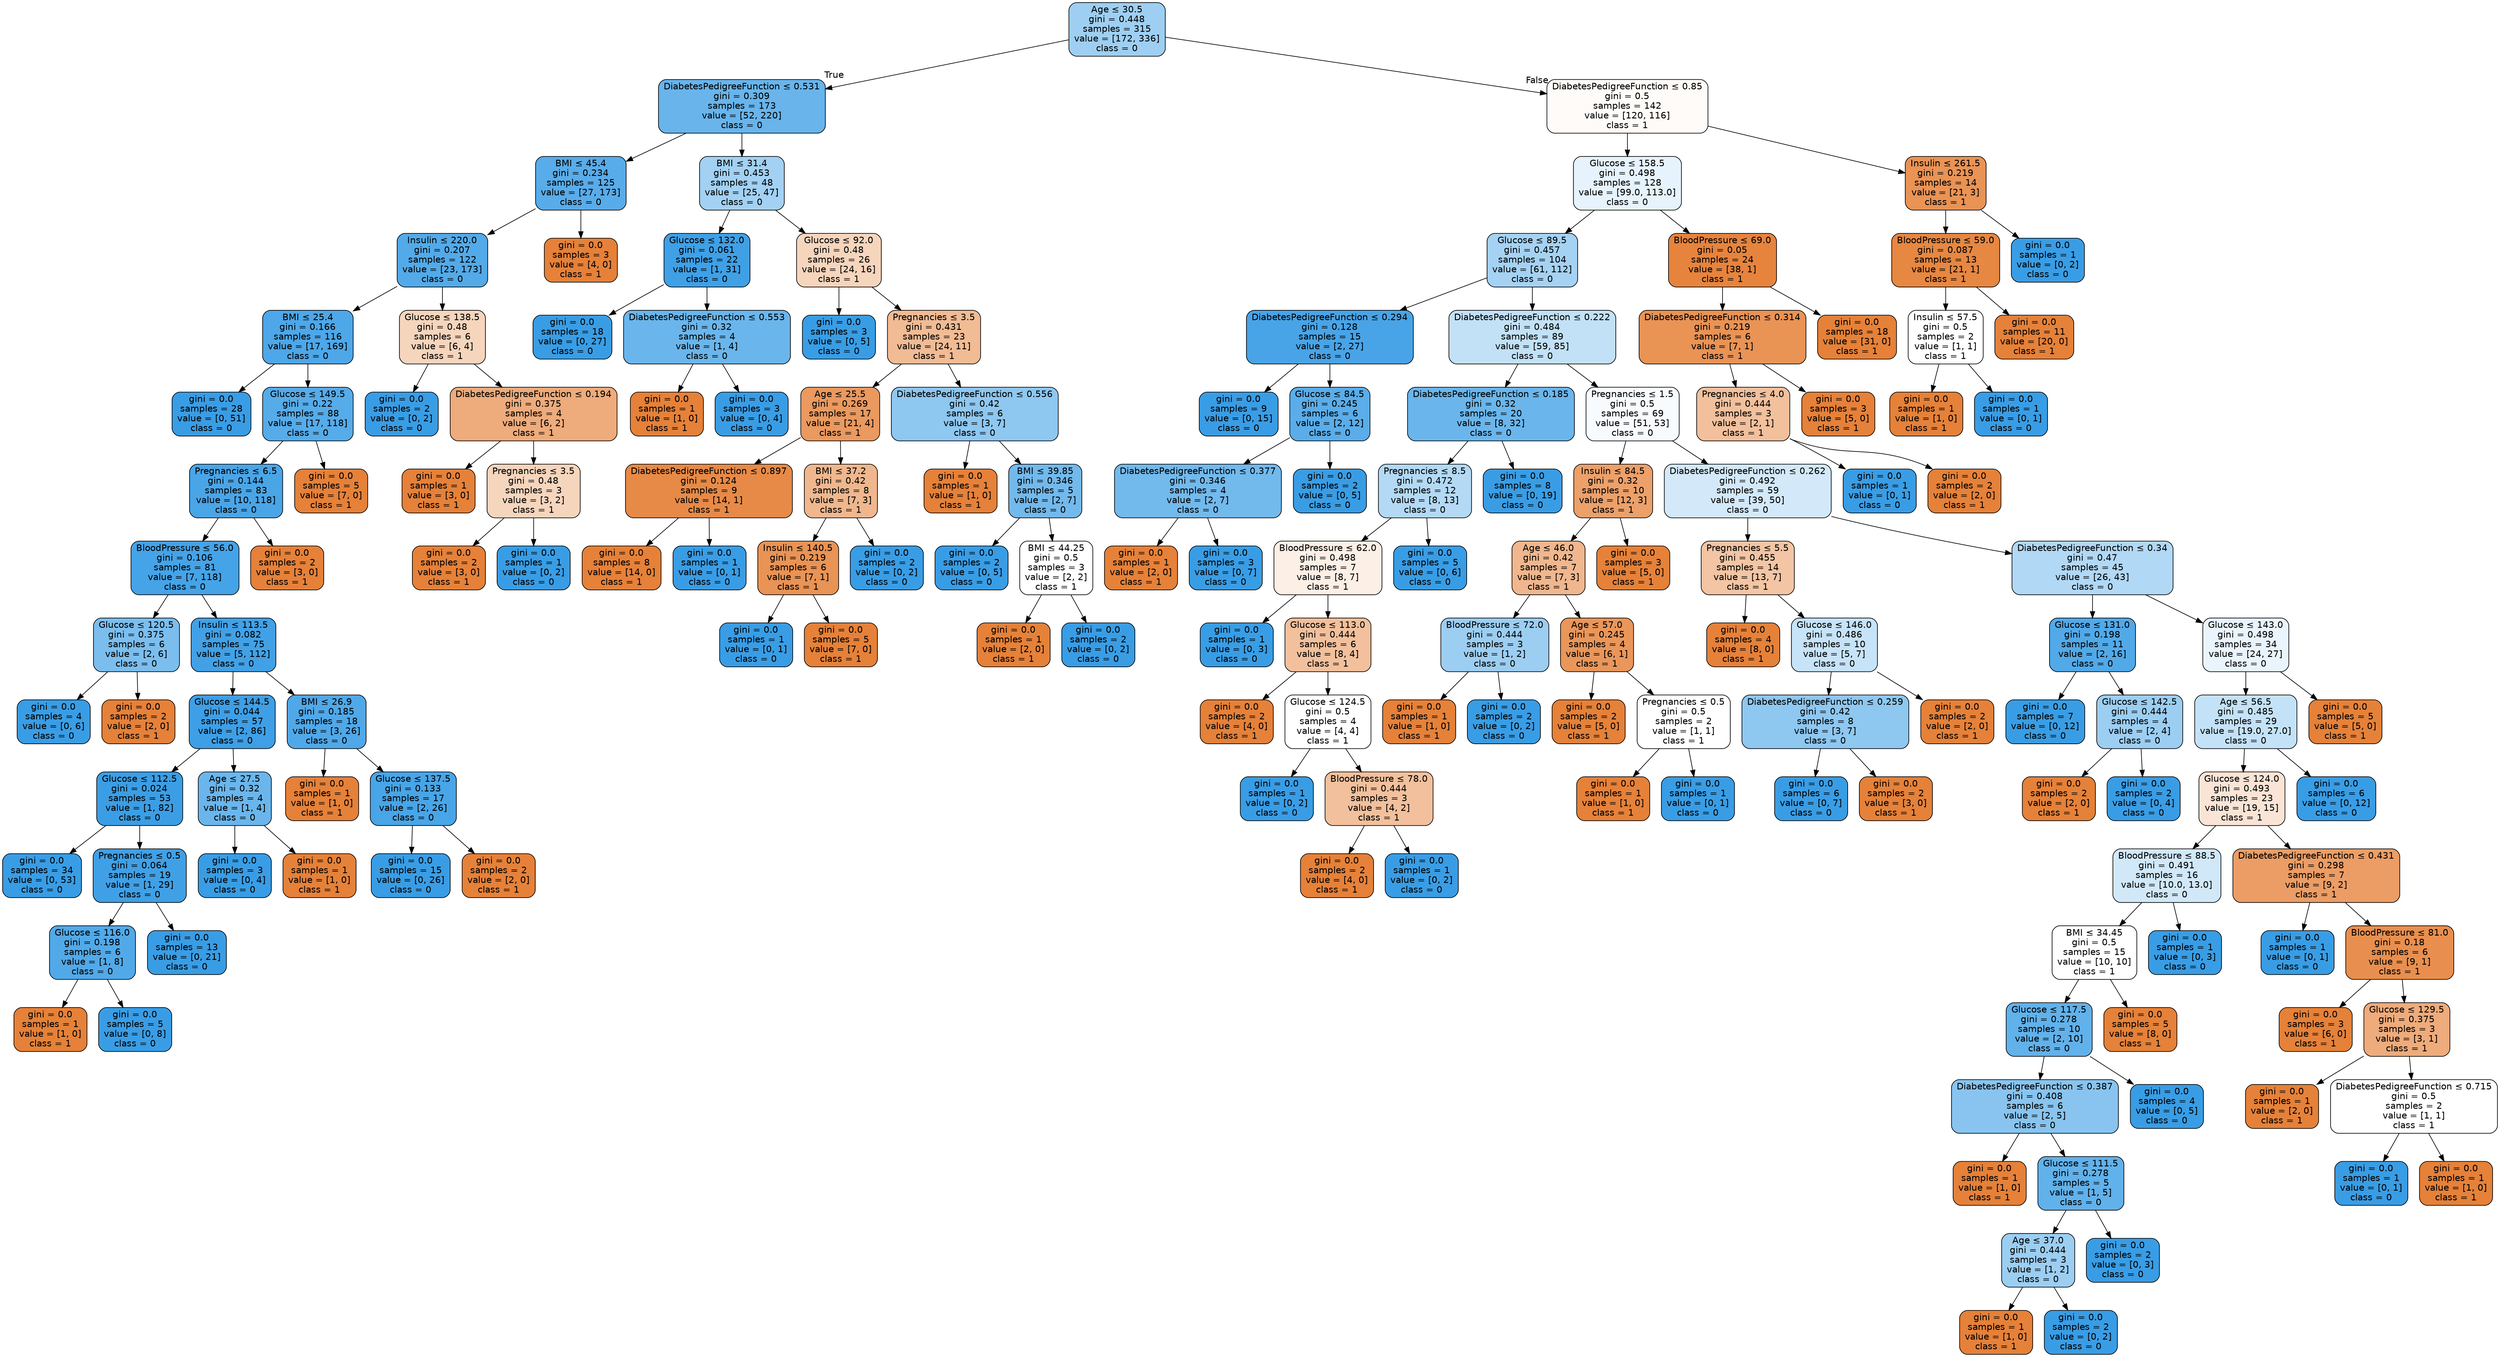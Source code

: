 digraph Tree {
node [shape=box, style="filled, rounded", color="black", fontname="helvetica"] ;
edge [fontname="helvetica"] ;
0 [label=<Age &le; 30.5<br/>gini = 0.448<br/>samples = 315<br/>value = [172, 336]<br/>class = 0>, fillcolor="#9ecff2"] ;
1 [label=<DiabetesPedigreeFunction &le; 0.531<br/>gini = 0.309<br/>samples = 173<br/>value = [52, 220]<br/>class = 0>, fillcolor="#68b4eb"] ;
0 -> 1 [labeldistance=2.5, labelangle=45, headlabel="True"] ;
2 [label=<BMI &le; 45.4<br/>gini = 0.234<br/>samples = 125<br/>value = [27, 173]<br/>class = 0>, fillcolor="#58ace9"] ;
1 -> 2 ;
3 [label=<Insulin &le; 220.0<br/>gini = 0.207<br/>samples = 122<br/>value = [23, 173]<br/>class = 0>, fillcolor="#53aae8"] ;
2 -> 3 ;
4 [label=<BMI &le; 25.4<br/>gini = 0.166<br/>samples = 116<br/>value = [17, 169]<br/>class = 0>, fillcolor="#4da7e8"] ;
3 -> 4 ;
5 [label=<gini = 0.0<br/>samples = 28<br/>value = [0, 51]<br/>class = 0>, fillcolor="#399de5"] ;
4 -> 5 ;
6 [label=<Glucose &le; 149.5<br/>gini = 0.22<br/>samples = 88<br/>value = [17, 118]<br/>class = 0>, fillcolor="#56abe9"] ;
4 -> 6 ;
7 [label=<Pregnancies &le; 6.5<br/>gini = 0.144<br/>samples = 83<br/>value = [10, 118]<br/>class = 0>, fillcolor="#4aa5e7"] ;
6 -> 7 ;
8 [label=<BloodPressure &le; 56.0<br/>gini = 0.106<br/>samples = 81<br/>value = [7, 118]<br/>class = 0>, fillcolor="#45a3e7"] ;
7 -> 8 ;
9 [label=<Glucose &le; 120.5<br/>gini = 0.375<br/>samples = 6<br/>value = [2, 6]<br/>class = 0>, fillcolor="#7bbeee"] ;
8 -> 9 ;
10 [label=<gini = 0.0<br/>samples = 4<br/>value = [0, 6]<br/>class = 0>, fillcolor="#399de5"] ;
9 -> 10 ;
11 [label=<gini = 0.0<br/>samples = 2<br/>value = [2, 0]<br/>class = 1>, fillcolor="#e58139"] ;
9 -> 11 ;
12 [label=<Insulin &le; 113.5<br/>gini = 0.082<br/>samples = 75<br/>value = [5, 112]<br/>class = 0>, fillcolor="#42a1e6"] ;
8 -> 12 ;
13 [label=<Glucose &le; 144.5<br/>gini = 0.044<br/>samples = 57<br/>value = [2, 86]<br/>class = 0>, fillcolor="#3e9fe6"] ;
12 -> 13 ;
14 [label=<Glucose &le; 112.5<br/>gini = 0.024<br/>samples = 53<br/>value = [1, 82]<br/>class = 0>, fillcolor="#3b9ee5"] ;
13 -> 14 ;
15 [label=<gini = 0.0<br/>samples = 34<br/>value = [0, 53]<br/>class = 0>, fillcolor="#399de5"] ;
14 -> 15 ;
16 [label=<Pregnancies &le; 0.5<br/>gini = 0.064<br/>samples = 19<br/>value = [1, 29]<br/>class = 0>, fillcolor="#40a0e6"] ;
14 -> 16 ;
17 [label=<Glucose &le; 116.0<br/>gini = 0.198<br/>samples = 6<br/>value = [1, 8]<br/>class = 0>, fillcolor="#52a9e8"] ;
16 -> 17 ;
18 [label=<gini = 0.0<br/>samples = 1<br/>value = [1, 0]<br/>class = 1>, fillcolor="#e58139"] ;
17 -> 18 ;
19 [label=<gini = 0.0<br/>samples = 5<br/>value = [0, 8]<br/>class = 0>, fillcolor="#399de5"] ;
17 -> 19 ;
20 [label=<gini = 0.0<br/>samples = 13<br/>value = [0, 21]<br/>class = 0>, fillcolor="#399de5"] ;
16 -> 20 ;
21 [label=<Age &le; 27.5<br/>gini = 0.32<br/>samples = 4<br/>value = [1, 4]<br/>class = 0>, fillcolor="#6ab6ec"] ;
13 -> 21 ;
22 [label=<gini = 0.0<br/>samples = 3<br/>value = [0, 4]<br/>class = 0>, fillcolor="#399de5"] ;
21 -> 22 ;
23 [label=<gini = 0.0<br/>samples = 1<br/>value = [1, 0]<br/>class = 1>, fillcolor="#e58139"] ;
21 -> 23 ;
24 [label=<BMI &le; 26.9<br/>gini = 0.185<br/>samples = 18<br/>value = [3, 26]<br/>class = 0>, fillcolor="#50a8e8"] ;
12 -> 24 ;
25 [label=<gini = 0.0<br/>samples = 1<br/>value = [1, 0]<br/>class = 1>, fillcolor="#e58139"] ;
24 -> 25 ;
26 [label=<Glucose &le; 137.5<br/>gini = 0.133<br/>samples = 17<br/>value = [2, 26]<br/>class = 0>, fillcolor="#48a5e7"] ;
24 -> 26 ;
27 [label=<gini = 0.0<br/>samples = 15<br/>value = [0, 26]<br/>class = 0>, fillcolor="#399de5"] ;
26 -> 27 ;
28 [label=<gini = 0.0<br/>samples = 2<br/>value = [2, 0]<br/>class = 1>, fillcolor="#e58139"] ;
26 -> 28 ;
29 [label=<gini = 0.0<br/>samples = 2<br/>value = [3, 0]<br/>class = 1>, fillcolor="#e58139"] ;
7 -> 29 ;
30 [label=<gini = 0.0<br/>samples = 5<br/>value = [7, 0]<br/>class = 1>, fillcolor="#e58139"] ;
6 -> 30 ;
31 [label=<Glucose &le; 138.5<br/>gini = 0.48<br/>samples = 6<br/>value = [6, 4]<br/>class = 1>, fillcolor="#f6d5bd"] ;
3 -> 31 ;
32 [label=<gini = 0.0<br/>samples = 2<br/>value = [0, 2]<br/>class = 0>, fillcolor="#399de5"] ;
31 -> 32 ;
33 [label=<DiabetesPedigreeFunction &le; 0.194<br/>gini = 0.375<br/>samples = 4<br/>value = [6, 2]<br/>class = 1>, fillcolor="#eeab7b"] ;
31 -> 33 ;
34 [label=<gini = 0.0<br/>samples = 1<br/>value = [3, 0]<br/>class = 1>, fillcolor="#e58139"] ;
33 -> 34 ;
35 [label=<Pregnancies &le; 3.5<br/>gini = 0.48<br/>samples = 3<br/>value = [3, 2]<br/>class = 1>, fillcolor="#f6d5bd"] ;
33 -> 35 ;
36 [label=<gini = 0.0<br/>samples = 2<br/>value = [3, 0]<br/>class = 1>, fillcolor="#e58139"] ;
35 -> 36 ;
37 [label=<gini = 0.0<br/>samples = 1<br/>value = [0, 2]<br/>class = 0>, fillcolor="#399de5"] ;
35 -> 37 ;
38 [label=<gini = 0.0<br/>samples = 3<br/>value = [4, 0]<br/>class = 1>, fillcolor="#e58139"] ;
2 -> 38 ;
39 [label=<BMI &le; 31.4<br/>gini = 0.453<br/>samples = 48<br/>value = [25, 47]<br/>class = 0>, fillcolor="#a2d1f3"] ;
1 -> 39 ;
40 [label=<Glucose &le; 132.0<br/>gini = 0.061<br/>samples = 22<br/>value = [1, 31]<br/>class = 0>, fillcolor="#3fa0e6"] ;
39 -> 40 ;
41 [label=<gini = 0.0<br/>samples = 18<br/>value = [0, 27]<br/>class = 0>, fillcolor="#399de5"] ;
40 -> 41 ;
42 [label=<DiabetesPedigreeFunction &le; 0.553<br/>gini = 0.32<br/>samples = 4<br/>value = [1, 4]<br/>class = 0>, fillcolor="#6ab6ec"] ;
40 -> 42 ;
43 [label=<gini = 0.0<br/>samples = 1<br/>value = [1, 0]<br/>class = 1>, fillcolor="#e58139"] ;
42 -> 43 ;
44 [label=<gini = 0.0<br/>samples = 3<br/>value = [0, 4]<br/>class = 0>, fillcolor="#399de5"] ;
42 -> 44 ;
45 [label=<Glucose &le; 92.0<br/>gini = 0.48<br/>samples = 26<br/>value = [24, 16]<br/>class = 1>, fillcolor="#f6d5bd"] ;
39 -> 45 ;
46 [label=<gini = 0.0<br/>samples = 3<br/>value = [0, 5]<br/>class = 0>, fillcolor="#399de5"] ;
45 -> 46 ;
47 [label=<Pregnancies &le; 3.5<br/>gini = 0.431<br/>samples = 23<br/>value = [24, 11]<br/>class = 1>, fillcolor="#f1bb94"] ;
45 -> 47 ;
48 [label=<Age &le; 25.5<br/>gini = 0.269<br/>samples = 17<br/>value = [21, 4]<br/>class = 1>, fillcolor="#ea995f"] ;
47 -> 48 ;
49 [label=<DiabetesPedigreeFunction &le; 0.897<br/>gini = 0.124<br/>samples = 9<br/>value = [14, 1]<br/>class = 1>, fillcolor="#e78a47"] ;
48 -> 49 ;
50 [label=<gini = 0.0<br/>samples = 8<br/>value = [14, 0]<br/>class = 1>, fillcolor="#e58139"] ;
49 -> 50 ;
51 [label=<gini = 0.0<br/>samples = 1<br/>value = [0, 1]<br/>class = 0>, fillcolor="#399de5"] ;
49 -> 51 ;
52 [label=<BMI &le; 37.2<br/>gini = 0.42<br/>samples = 8<br/>value = [7, 3]<br/>class = 1>, fillcolor="#f0b78e"] ;
48 -> 52 ;
53 [label=<Insulin &le; 140.5<br/>gini = 0.219<br/>samples = 6<br/>value = [7, 1]<br/>class = 1>, fillcolor="#e99355"] ;
52 -> 53 ;
54 [label=<gini = 0.0<br/>samples = 1<br/>value = [0, 1]<br/>class = 0>, fillcolor="#399de5"] ;
53 -> 54 ;
55 [label=<gini = 0.0<br/>samples = 5<br/>value = [7, 0]<br/>class = 1>, fillcolor="#e58139"] ;
53 -> 55 ;
56 [label=<gini = 0.0<br/>samples = 2<br/>value = [0, 2]<br/>class = 0>, fillcolor="#399de5"] ;
52 -> 56 ;
57 [label=<DiabetesPedigreeFunction &le; 0.556<br/>gini = 0.42<br/>samples = 6<br/>value = [3, 7]<br/>class = 0>, fillcolor="#8ec7f0"] ;
47 -> 57 ;
58 [label=<gini = 0.0<br/>samples = 1<br/>value = [1, 0]<br/>class = 1>, fillcolor="#e58139"] ;
57 -> 58 ;
59 [label=<BMI &le; 39.85<br/>gini = 0.346<br/>samples = 5<br/>value = [2, 7]<br/>class = 0>, fillcolor="#72b9ec"] ;
57 -> 59 ;
60 [label=<gini = 0.0<br/>samples = 2<br/>value = [0, 5]<br/>class = 0>, fillcolor="#399de5"] ;
59 -> 60 ;
61 [label=<BMI &le; 44.25<br/>gini = 0.5<br/>samples = 3<br/>value = [2, 2]<br/>class = 1>, fillcolor="#ffffff"] ;
59 -> 61 ;
62 [label=<gini = 0.0<br/>samples = 1<br/>value = [2, 0]<br/>class = 1>, fillcolor="#e58139"] ;
61 -> 62 ;
63 [label=<gini = 0.0<br/>samples = 2<br/>value = [0, 2]<br/>class = 0>, fillcolor="#399de5"] ;
61 -> 63 ;
64 [label=<DiabetesPedigreeFunction &le; 0.85<br/>gini = 0.5<br/>samples = 142<br/>value = [120, 116]<br/>class = 1>, fillcolor="#fefbf8"] ;
0 -> 64 [labeldistance=2.5, labelangle=-45, headlabel="False"] ;
65 [label=<Glucose &le; 158.5<br/>gini = 0.498<br/>samples = 128<br/>value = [99.0, 113.0]<br/>class = 0>, fillcolor="#e6f3fc"] ;
64 -> 65 ;
66 [label=<Glucose &le; 89.5<br/>gini = 0.457<br/>samples = 104<br/>value = [61, 112]<br/>class = 0>, fillcolor="#a5d2f3"] ;
65 -> 66 ;
67 [label=<DiabetesPedigreeFunction &le; 0.294<br/>gini = 0.128<br/>samples = 15<br/>value = [2, 27]<br/>class = 0>, fillcolor="#48a4e7"] ;
66 -> 67 ;
68 [label=<gini = 0.0<br/>samples = 9<br/>value = [0, 15]<br/>class = 0>, fillcolor="#399de5"] ;
67 -> 68 ;
69 [label=<Glucose &le; 84.5<br/>gini = 0.245<br/>samples = 6<br/>value = [2, 12]<br/>class = 0>, fillcolor="#5aade9"] ;
67 -> 69 ;
70 [label=<DiabetesPedigreeFunction &le; 0.377<br/>gini = 0.346<br/>samples = 4<br/>value = [2, 7]<br/>class = 0>, fillcolor="#72b9ec"] ;
69 -> 70 ;
71 [label=<gini = 0.0<br/>samples = 1<br/>value = [2, 0]<br/>class = 1>, fillcolor="#e58139"] ;
70 -> 71 ;
72 [label=<gini = 0.0<br/>samples = 3<br/>value = [0, 7]<br/>class = 0>, fillcolor="#399de5"] ;
70 -> 72 ;
73 [label=<gini = 0.0<br/>samples = 2<br/>value = [0, 5]<br/>class = 0>, fillcolor="#399de5"] ;
69 -> 73 ;
74 [label=<DiabetesPedigreeFunction &le; 0.222<br/>gini = 0.484<br/>samples = 89<br/>value = [59, 85]<br/>class = 0>, fillcolor="#c2e1f7"] ;
66 -> 74 ;
75 [label=<DiabetesPedigreeFunction &le; 0.185<br/>gini = 0.32<br/>samples = 20<br/>value = [8, 32]<br/>class = 0>, fillcolor="#6ab6ec"] ;
74 -> 75 ;
76 [label=<Pregnancies &le; 8.5<br/>gini = 0.472<br/>samples = 12<br/>value = [8, 13]<br/>class = 0>, fillcolor="#b3d9f5"] ;
75 -> 76 ;
77 [label=<BloodPressure &le; 62.0<br/>gini = 0.498<br/>samples = 7<br/>value = [8, 7]<br/>class = 1>, fillcolor="#fcefe6"] ;
76 -> 77 ;
78 [label=<gini = 0.0<br/>samples = 1<br/>value = [0, 3]<br/>class = 0>, fillcolor="#399de5"] ;
77 -> 78 ;
79 [label=<Glucose &le; 113.0<br/>gini = 0.444<br/>samples = 6<br/>value = [8, 4]<br/>class = 1>, fillcolor="#f2c09c"] ;
77 -> 79 ;
80 [label=<gini = 0.0<br/>samples = 2<br/>value = [4, 0]<br/>class = 1>, fillcolor="#e58139"] ;
79 -> 80 ;
81 [label=<Glucose &le; 124.5<br/>gini = 0.5<br/>samples = 4<br/>value = [4, 4]<br/>class = 1>, fillcolor="#ffffff"] ;
79 -> 81 ;
82 [label=<gini = 0.0<br/>samples = 1<br/>value = [0, 2]<br/>class = 0>, fillcolor="#399de5"] ;
81 -> 82 ;
83 [label=<BloodPressure &le; 78.0<br/>gini = 0.444<br/>samples = 3<br/>value = [4, 2]<br/>class = 1>, fillcolor="#f2c09c"] ;
81 -> 83 ;
84 [label=<gini = 0.0<br/>samples = 2<br/>value = [4, 0]<br/>class = 1>, fillcolor="#e58139"] ;
83 -> 84 ;
85 [label=<gini = 0.0<br/>samples = 1<br/>value = [0, 2]<br/>class = 0>, fillcolor="#399de5"] ;
83 -> 85 ;
86 [label=<gini = 0.0<br/>samples = 5<br/>value = [0, 6]<br/>class = 0>, fillcolor="#399de5"] ;
76 -> 86 ;
87 [label=<gini = 0.0<br/>samples = 8<br/>value = [0, 19]<br/>class = 0>, fillcolor="#399de5"] ;
75 -> 87 ;
88 [label=<Pregnancies &le; 1.5<br/>gini = 0.5<br/>samples = 69<br/>value = [51, 53]<br/>class = 0>, fillcolor="#f8fbfe"] ;
74 -> 88 ;
89 [label=<Insulin &le; 84.5<br/>gini = 0.32<br/>samples = 10<br/>value = [12, 3]<br/>class = 1>, fillcolor="#eca06a"] ;
88 -> 89 ;
90 [label=<Age &le; 46.0<br/>gini = 0.42<br/>samples = 7<br/>value = [7, 3]<br/>class = 1>, fillcolor="#f0b78e"] ;
89 -> 90 ;
91 [label=<BloodPressure &le; 72.0<br/>gini = 0.444<br/>samples = 3<br/>value = [1, 2]<br/>class = 0>, fillcolor="#9ccef2"] ;
90 -> 91 ;
92 [label=<gini = 0.0<br/>samples = 1<br/>value = [1, 0]<br/>class = 1>, fillcolor="#e58139"] ;
91 -> 92 ;
93 [label=<gini = 0.0<br/>samples = 2<br/>value = [0, 2]<br/>class = 0>, fillcolor="#399de5"] ;
91 -> 93 ;
94 [label=<Age &le; 57.0<br/>gini = 0.245<br/>samples = 4<br/>value = [6, 1]<br/>class = 1>, fillcolor="#e9965a"] ;
90 -> 94 ;
95 [label=<gini = 0.0<br/>samples = 2<br/>value = [5, 0]<br/>class = 1>, fillcolor="#e58139"] ;
94 -> 95 ;
96 [label=<Pregnancies &le; 0.5<br/>gini = 0.5<br/>samples = 2<br/>value = [1, 1]<br/>class = 1>, fillcolor="#ffffff"] ;
94 -> 96 ;
97 [label=<gini = 0.0<br/>samples = 1<br/>value = [1, 0]<br/>class = 1>, fillcolor="#e58139"] ;
96 -> 97 ;
98 [label=<gini = 0.0<br/>samples = 1<br/>value = [0, 1]<br/>class = 0>, fillcolor="#399de5"] ;
96 -> 98 ;
99 [label=<gini = 0.0<br/>samples = 3<br/>value = [5, 0]<br/>class = 1>, fillcolor="#e58139"] ;
89 -> 99 ;
100 [label=<DiabetesPedigreeFunction &le; 0.262<br/>gini = 0.492<br/>samples = 59<br/>value = [39, 50]<br/>class = 0>, fillcolor="#d3e9f9"] ;
88 -> 100 ;
101 [label=<Pregnancies &le; 5.5<br/>gini = 0.455<br/>samples = 14<br/>value = [13, 7]<br/>class = 1>, fillcolor="#f3c5a4"] ;
100 -> 101 ;
102 [label=<gini = 0.0<br/>samples = 4<br/>value = [8, 0]<br/>class = 1>, fillcolor="#e58139"] ;
101 -> 102 ;
103 [label=<Glucose &le; 146.0<br/>gini = 0.486<br/>samples = 10<br/>value = [5, 7]<br/>class = 0>, fillcolor="#c6e3f8"] ;
101 -> 103 ;
104 [label=<DiabetesPedigreeFunction &le; 0.259<br/>gini = 0.42<br/>samples = 8<br/>value = [3, 7]<br/>class = 0>, fillcolor="#8ec7f0"] ;
103 -> 104 ;
105 [label=<gini = 0.0<br/>samples = 6<br/>value = [0, 7]<br/>class = 0>, fillcolor="#399de5"] ;
104 -> 105 ;
106 [label=<gini = 0.0<br/>samples = 2<br/>value = [3, 0]<br/>class = 1>, fillcolor="#e58139"] ;
104 -> 106 ;
107 [label=<gini = 0.0<br/>samples = 2<br/>value = [2, 0]<br/>class = 1>, fillcolor="#e58139"] ;
103 -> 107 ;
108 [label=<DiabetesPedigreeFunction &le; 0.34<br/>gini = 0.47<br/>samples = 45<br/>value = [26, 43]<br/>class = 0>, fillcolor="#b1d8f5"] ;
100 -> 108 ;
109 [label=<Glucose &le; 131.0<br/>gini = 0.198<br/>samples = 11<br/>value = [2, 16]<br/>class = 0>, fillcolor="#52a9e8"] ;
108 -> 109 ;
110 [label=<gini = 0.0<br/>samples = 7<br/>value = [0, 12]<br/>class = 0>, fillcolor="#399de5"] ;
109 -> 110 ;
111 [label=<Glucose &le; 142.5<br/>gini = 0.444<br/>samples = 4<br/>value = [2, 4]<br/>class = 0>, fillcolor="#9ccef2"] ;
109 -> 111 ;
112 [label=<gini = 0.0<br/>samples = 2<br/>value = [2, 0]<br/>class = 1>, fillcolor="#e58139"] ;
111 -> 112 ;
113 [label=<gini = 0.0<br/>samples = 2<br/>value = [0, 4]<br/>class = 0>, fillcolor="#399de5"] ;
111 -> 113 ;
114 [label=<Glucose &le; 143.0<br/>gini = 0.498<br/>samples = 34<br/>value = [24, 27]<br/>class = 0>, fillcolor="#e9f4fc"] ;
108 -> 114 ;
115 [label=<Age &le; 56.5<br/>gini = 0.485<br/>samples = 29<br/>value = [19.0, 27.0]<br/>class = 0>, fillcolor="#c4e2f7"] ;
114 -> 115 ;
116 [label=<Glucose &le; 124.0<br/>gini = 0.493<br/>samples = 23<br/>value = [19, 15]<br/>class = 1>, fillcolor="#fae4d5"] ;
115 -> 116 ;
117 [label=<BloodPressure &le; 88.5<br/>gini = 0.491<br/>samples = 16<br/>value = [10.0, 13.0]<br/>class = 0>, fillcolor="#d1e8f9"] ;
116 -> 117 ;
118 [label=<BMI &le; 34.45<br/>gini = 0.5<br/>samples = 15<br/>value = [10, 10]<br/>class = 1>, fillcolor="#ffffff"] ;
117 -> 118 ;
119 [label=<Glucose &le; 117.5<br/>gini = 0.278<br/>samples = 10<br/>value = [2, 10]<br/>class = 0>, fillcolor="#61b1ea"] ;
118 -> 119 ;
120 [label=<DiabetesPedigreeFunction &le; 0.387<br/>gini = 0.408<br/>samples = 6<br/>value = [2, 5]<br/>class = 0>, fillcolor="#88c4ef"] ;
119 -> 120 ;
121 [label=<gini = 0.0<br/>samples = 1<br/>value = [1, 0]<br/>class = 1>, fillcolor="#e58139"] ;
120 -> 121 ;
122 [label=<Glucose &le; 111.5<br/>gini = 0.278<br/>samples = 5<br/>value = [1, 5]<br/>class = 0>, fillcolor="#61b1ea"] ;
120 -> 122 ;
123 [label=<Age &le; 37.0<br/>gini = 0.444<br/>samples = 3<br/>value = [1, 2]<br/>class = 0>, fillcolor="#9ccef2"] ;
122 -> 123 ;
124 [label=<gini = 0.0<br/>samples = 1<br/>value = [1, 0]<br/>class = 1>, fillcolor="#e58139"] ;
123 -> 124 ;
125 [label=<gini = 0.0<br/>samples = 2<br/>value = [0, 2]<br/>class = 0>, fillcolor="#399de5"] ;
123 -> 125 ;
126 [label=<gini = 0.0<br/>samples = 2<br/>value = [0, 3]<br/>class = 0>, fillcolor="#399de5"] ;
122 -> 126 ;
127 [label=<gini = 0.0<br/>samples = 4<br/>value = [0, 5]<br/>class = 0>, fillcolor="#399de5"] ;
119 -> 127 ;
128 [label=<gini = 0.0<br/>samples = 5<br/>value = [8, 0]<br/>class = 1>, fillcolor="#e58139"] ;
118 -> 128 ;
129 [label=<gini = 0.0<br/>samples = 1<br/>value = [0, 3]<br/>class = 0>, fillcolor="#399de5"] ;
117 -> 129 ;
130 [label=<DiabetesPedigreeFunction &le; 0.431<br/>gini = 0.298<br/>samples = 7<br/>value = [9, 2]<br/>class = 1>, fillcolor="#eb9d65"] ;
116 -> 130 ;
131 [label=<gini = 0.0<br/>samples = 1<br/>value = [0, 1]<br/>class = 0>, fillcolor="#399de5"] ;
130 -> 131 ;
132 [label=<BloodPressure &le; 81.0<br/>gini = 0.18<br/>samples = 6<br/>value = [9, 1]<br/>class = 1>, fillcolor="#e88f4f"] ;
130 -> 132 ;
133 [label=<gini = 0.0<br/>samples = 3<br/>value = [6, 0]<br/>class = 1>, fillcolor="#e58139"] ;
132 -> 133 ;
134 [label=<Glucose &le; 129.5<br/>gini = 0.375<br/>samples = 3<br/>value = [3, 1]<br/>class = 1>, fillcolor="#eeab7b"] ;
132 -> 134 ;
135 [label=<gini = 0.0<br/>samples = 1<br/>value = [2, 0]<br/>class = 1>, fillcolor="#e58139"] ;
134 -> 135 ;
136 [label=<DiabetesPedigreeFunction &le; 0.715<br/>gini = 0.5<br/>samples = 2<br/>value = [1, 1]<br/>class = 1>, fillcolor="#ffffff"] ;
134 -> 136 ;
137 [label=<gini = 0.0<br/>samples = 1<br/>value = [0, 1]<br/>class = 0>, fillcolor="#399de5"] ;
136 -> 137 ;
138 [label=<gini = 0.0<br/>samples = 1<br/>value = [1, 0]<br/>class = 1>, fillcolor="#e58139"] ;
136 -> 138 ;
139 [label=<gini = 0.0<br/>samples = 6<br/>value = [0, 12]<br/>class = 0>, fillcolor="#399de5"] ;
115 -> 139 ;
140 [label=<gini = 0.0<br/>samples = 5<br/>value = [5, 0]<br/>class = 1>, fillcolor="#e58139"] ;
114 -> 140 ;
141 [label=<BloodPressure &le; 69.0<br/>gini = 0.05<br/>samples = 24<br/>value = [38, 1]<br/>class = 1>, fillcolor="#e6843e"] ;
65 -> 141 ;
142 [label=<DiabetesPedigreeFunction &le; 0.314<br/>gini = 0.219<br/>samples = 6<br/>value = [7, 1]<br/>class = 1>, fillcolor="#e99355"] ;
141 -> 142 ;
143 [label=<Pregnancies &le; 4.0<br/>gini = 0.444<br/>samples = 3<br/>value = [2, 1]<br/>class = 1>, fillcolor="#f2c09c"] ;
142 -> 143 ;
144 [label=<gini = 0.0<br/>samples = 1<br/>value = [0, 1]<br/>class = 0>, fillcolor="#399de5"] ;
143 -> 144 ;
145 [label=<gini = 0.0<br/>samples = 2<br/>value = [2, 0]<br/>class = 1>, fillcolor="#e58139"] ;
143 -> 145 ;
146 [label=<gini = 0.0<br/>samples = 3<br/>value = [5, 0]<br/>class = 1>, fillcolor="#e58139"] ;
142 -> 146 ;
147 [label=<gini = 0.0<br/>samples = 18<br/>value = [31, 0]<br/>class = 1>, fillcolor="#e58139"] ;
141 -> 147 ;
148 [label=<Insulin &le; 261.5<br/>gini = 0.219<br/>samples = 14<br/>value = [21, 3]<br/>class = 1>, fillcolor="#e99355"] ;
64 -> 148 ;
149 [label=<BloodPressure &le; 59.0<br/>gini = 0.087<br/>samples = 13<br/>value = [21, 1]<br/>class = 1>, fillcolor="#e68742"] ;
148 -> 149 ;
150 [label=<Insulin &le; 57.5<br/>gini = 0.5<br/>samples = 2<br/>value = [1, 1]<br/>class = 1>, fillcolor="#ffffff"] ;
149 -> 150 ;
151 [label=<gini = 0.0<br/>samples = 1<br/>value = [1, 0]<br/>class = 1>, fillcolor="#e58139"] ;
150 -> 151 ;
152 [label=<gini = 0.0<br/>samples = 1<br/>value = [0, 1]<br/>class = 0>, fillcolor="#399de5"] ;
150 -> 152 ;
153 [label=<gini = 0.0<br/>samples = 11<br/>value = [20, 0]<br/>class = 1>, fillcolor="#e58139"] ;
149 -> 153 ;
154 [label=<gini = 0.0<br/>samples = 1<br/>value = [0, 2]<br/>class = 0>, fillcolor="#399de5"] ;
148 -> 154 ;
}